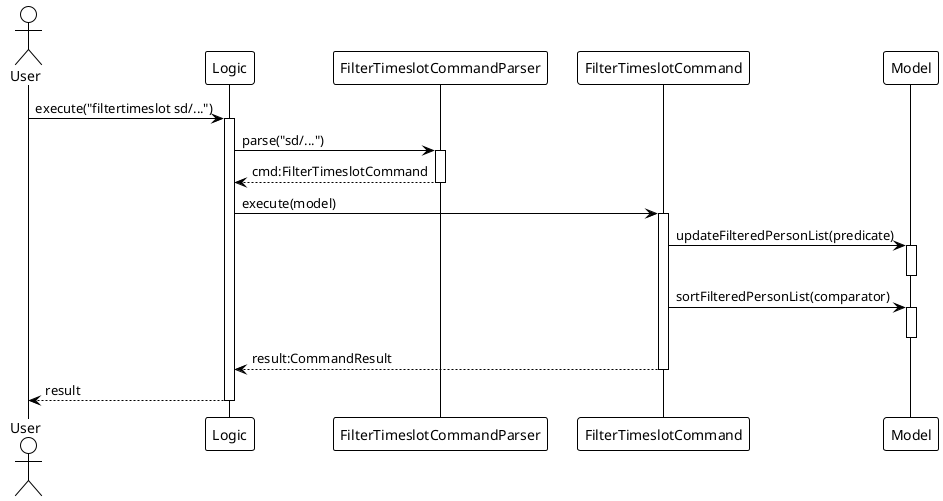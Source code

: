 @startuml
!theme plain
actor User
participant Logic
participant FilterTimeslotCommandParser
participant FilterTimeslotCommand
participant Model

User -> Logic : execute("filtertimeslot sd/...")
activate Logic
Logic -> FilterTimeslotCommandParser : parse("sd/...")
activate FilterTimeslotCommandParser
Logic <-- FilterTimeslotCommandParser : cmd:FilterTimeslotCommand
deactivate FilterTimeslotCommandParser

Logic -> FilterTimeslotCommand : execute(model)
activate FilterTimeslotCommand
FilterTimeslotCommand -> Model : updateFilteredPersonList(predicate)
activate Model
deactivate Model

' This next step is optional, but included in your findtag command
' and makes sense for consistency.
FilterTimeslotCommand -> Model : sortFilteredPersonList(comparator)
activate Model
deactivate Model

Logic <-- FilterTimeslotCommand : result:CommandResult
deactivate FilterTimeslotCommand

User <-- Logic : result
deactivate Logic
@enduml